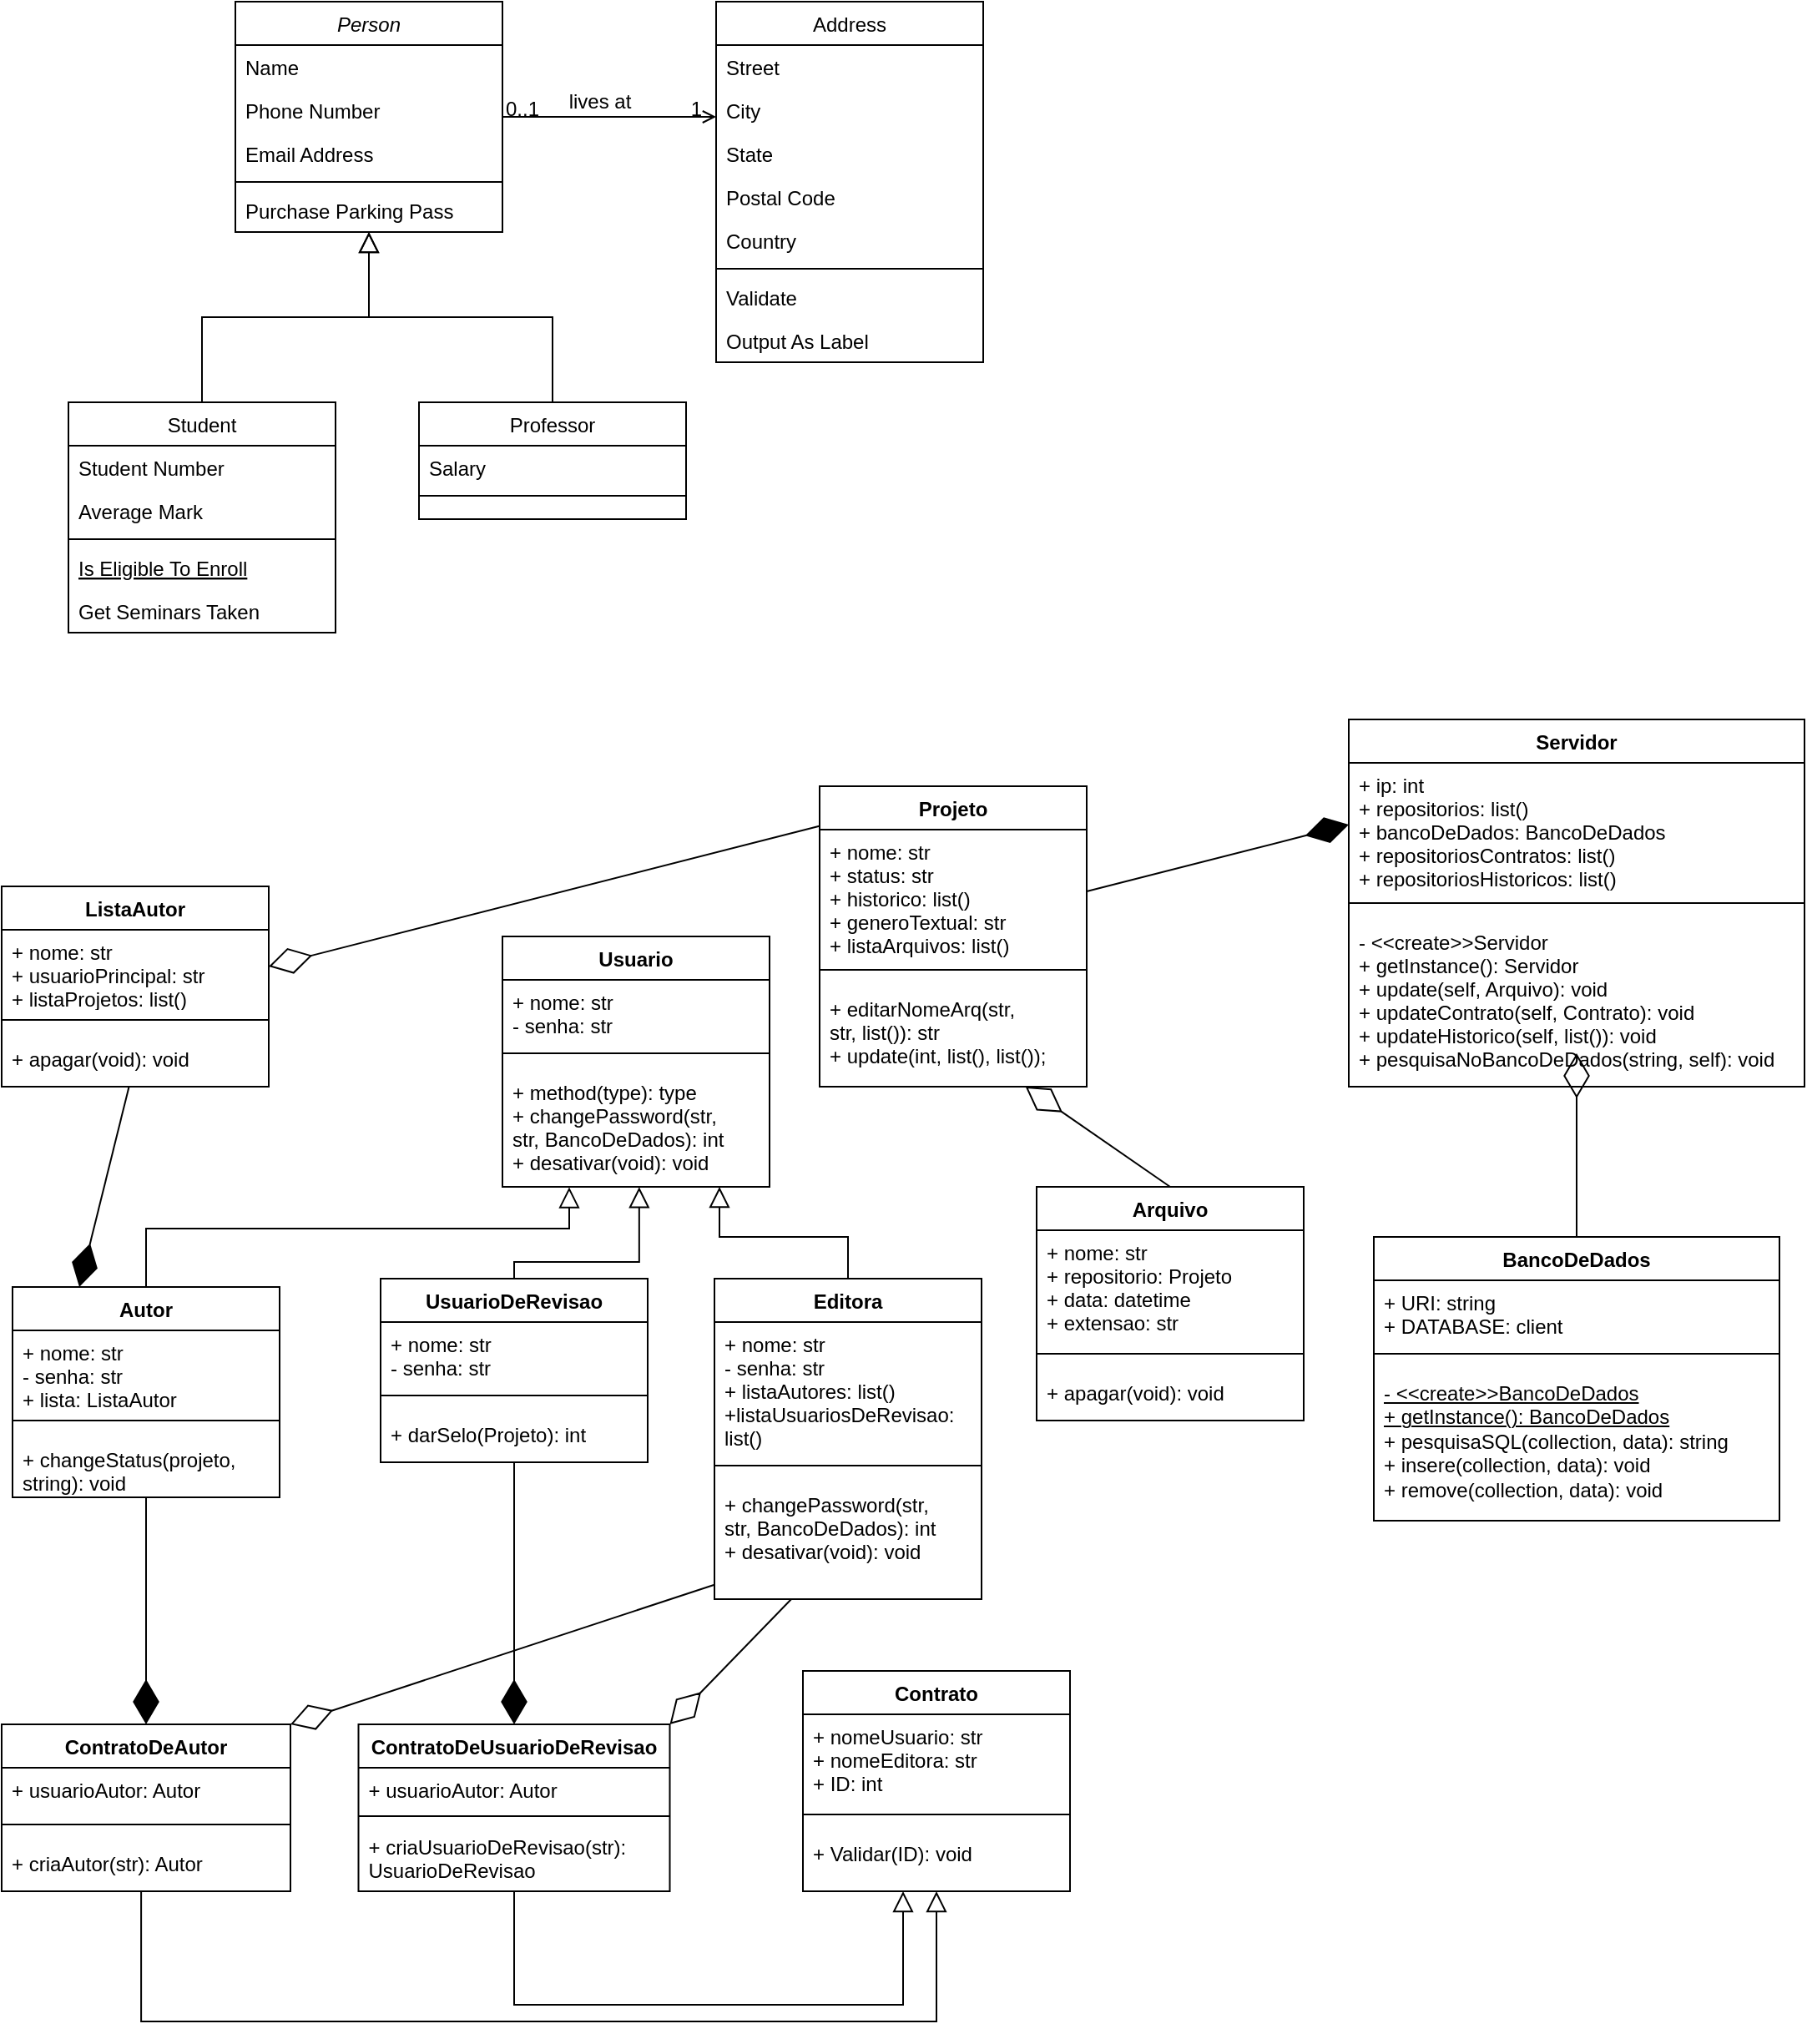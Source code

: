 <mxfile version="16.5.3" type="github">
  <diagram id="C5RBs43oDa-KdzZeNtuy" name="Page-1">
    <mxGraphModel dx="868" dy="496" grid="1" gridSize="10" guides="1" tooltips="1" connect="1" arrows="1" fold="1" page="1" pageScale="1" pageWidth="827" pageHeight="1169" math="0" shadow="0">
      <root>
        <mxCell id="WIyWlLk6GJQsqaUBKTNV-0" />
        <mxCell id="WIyWlLk6GJQsqaUBKTNV-1" parent="WIyWlLk6GJQsqaUBKTNV-0" />
        <mxCell id="zkfFHV4jXpPFQw0GAbJ--0" value="Person" style="swimlane;fontStyle=2;align=center;verticalAlign=top;childLayout=stackLayout;horizontal=1;startSize=26;horizontalStack=0;resizeParent=1;resizeLast=0;collapsible=1;marginBottom=0;rounded=0;shadow=0;strokeWidth=1;" parent="WIyWlLk6GJQsqaUBKTNV-1" vertex="1">
          <mxGeometry x="160" y="130" width="160" height="138" as="geometry">
            <mxRectangle x="230" y="140" width="160" height="26" as="alternateBounds" />
          </mxGeometry>
        </mxCell>
        <mxCell id="zkfFHV4jXpPFQw0GAbJ--1" value="Name" style="text;align=left;verticalAlign=top;spacingLeft=4;spacingRight=4;overflow=hidden;rotatable=0;points=[[0,0.5],[1,0.5]];portConstraint=eastwest;" parent="zkfFHV4jXpPFQw0GAbJ--0" vertex="1">
          <mxGeometry y="26" width="160" height="26" as="geometry" />
        </mxCell>
        <mxCell id="zkfFHV4jXpPFQw0GAbJ--2" value="Phone Number" style="text;align=left;verticalAlign=top;spacingLeft=4;spacingRight=4;overflow=hidden;rotatable=0;points=[[0,0.5],[1,0.5]];portConstraint=eastwest;rounded=0;shadow=0;html=0;" parent="zkfFHV4jXpPFQw0GAbJ--0" vertex="1">
          <mxGeometry y="52" width="160" height="26" as="geometry" />
        </mxCell>
        <mxCell id="zkfFHV4jXpPFQw0GAbJ--3" value="Email Address" style="text;align=left;verticalAlign=top;spacingLeft=4;spacingRight=4;overflow=hidden;rotatable=0;points=[[0,0.5],[1,0.5]];portConstraint=eastwest;rounded=0;shadow=0;html=0;" parent="zkfFHV4jXpPFQw0GAbJ--0" vertex="1">
          <mxGeometry y="78" width="160" height="26" as="geometry" />
        </mxCell>
        <mxCell id="zkfFHV4jXpPFQw0GAbJ--4" value="" style="line;html=1;strokeWidth=1;align=left;verticalAlign=middle;spacingTop=-1;spacingLeft=3;spacingRight=3;rotatable=0;labelPosition=right;points=[];portConstraint=eastwest;" parent="zkfFHV4jXpPFQw0GAbJ--0" vertex="1">
          <mxGeometry y="104" width="160" height="8" as="geometry" />
        </mxCell>
        <mxCell id="zkfFHV4jXpPFQw0GAbJ--5" value="Purchase Parking Pass" style="text;align=left;verticalAlign=top;spacingLeft=4;spacingRight=4;overflow=hidden;rotatable=0;points=[[0,0.5],[1,0.5]];portConstraint=eastwest;" parent="zkfFHV4jXpPFQw0GAbJ--0" vertex="1">
          <mxGeometry y="112" width="160" height="26" as="geometry" />
        </mxCell>
        <mxCell id="zkfFHV4jXpPFQw0GAbJ--6" value="Student" style="swimlane;fontStyle=0;align=center;verticalAlign=top;childLayout=stackLayout;horizontal=1;startSize=26;horizontalStack=0;resizeParent=1;resizeLast=0;collapsible=1;marginBottom=0;rounded=0;shadow=0;strokeWidth=1;" parent="WIyWlLk6GJQsqaUBKTNV-1" vertex="1">
          <mxGeometry x="60" y="370" width="160" height="138" as="geometry">
            <mxRectangle x="130" y="380" width="160" height="26" as="alternateBounds" />
          </mxGeometry>
        </mxCell>
        <mxCell id="zkfFHV4jXpPFQw0GAbJ--7" value="Student Number" style="text;align=left;verticalAlign=top;spacingLeft=4;spacingRight=4;overflow=hidden;rotatable=0;points=[[0,0.5],[1,0.5]];portConstraint=eastwest;" parent="zkfFHV4jXpPFQw0GAbJ--6" vertex="1">
          <mxGeometry y="26" width="160" height="26" as="geometry" />
        </mxCell>
        <mxCell id="zkfFHV4jXpPFQw0GAbJ--8" value="Average Mark" style="text;align=left;verticalAlign=top;spacingLeft=4;spacingRight=4;overflow=hidden;rotatable=0;points=[[0,0.5],[1,0.5]];portConstraint=eastwest;rounded=0;shadow=0;html=0;" parent="zkfFHV4jXpPFQw0GAbJ--6" vertex="1">
          <mxGeometry y="52" width="160" height="26" as="geometry" />
        </mxCell>
        <mxCell id="zkfFHV4jXpPFQw0GAbJ--9" value="" style="line;html=1;strokeWidth=1;align=left;verticalAlign=middle;spacingTop=-1;spacingLeft=3;spacingRight=3;rotatable=0;labelPosition=right;points=[];portConstraint=eastwest;" parent="zkfFHV4jXpPFQw0GAbJ--6" vertex="1">
          <mxGeometry y="78" width="160" height="8" as="geometry" />
        </mxCell>
        <mxCell id="zkfFHV4jXpPFQw0GAbJ--10" value="Is Eligible To Enroll" style="text;align=left;verticalAlign=top;spacingLeft=4;spacingRight=4;overflow=hidden;rotatable=0;points=[[0,0.5],[1,0.5]];portConstraint=eastwest;fontStyle=4" parent="zkfFHV4jXpPFQw0GAbJ--6" vertex="1">
          <mxGeometry y="86" width="160" height="26" as="geometry" />
        </mxCell>
        <mxCell id="zkfFHV4jXpPFQw0GAbJ--11" value="Get Seminars Taken" style="text;align=left;verticalAlign=top;spacingLeft=4;spacingRight=4;overflow=hidden;rotatable=0;points=[[0,0.5],[1,0.5]];portConstraint=eastwest;" parent="zkfFHV4jXpPFQw0GAbJ--6" vertex="1">
          <mxGeometry y="112" width="160" height="26" as="geometry" />
        </mxCell>
        <mxCell id="zkfFHV4jXpPFQw0GAbJ--12" value="" style="endArrow=block;endSize=10;endFill=0;shadow=0;strokeWidth=1;rounded=0;edgeStyle=elbowEdgeStyle;elbow=vertical;" parent="WIyWlLk6GJQsqaUBKTNV-1" source="zkfFHV4jXpPFQw0GAbJ--6" target="zkfFHV4jXpPFQw0GAbJ--0" edge="1">
          <mxGeometry width="160" relative="1" as="geometry">
            <mxPoint x="140" y="213" as="sourcePoint" />
            <mxPoint x="140" y="213" as="targetPoint" />
          </mxGeometry>
        </mxCell>
        <mxCell id="zkfFHV4jXpPFQw0GAbJ--13" value="Professor" style="swimlane;fontStyle=0;align=center;verticalAlign=top;childLayout=stackLayout;horizontal=1;startSize=26;horizontalStack=0;resizeParent=1;resizeLast=0;collapsible=1;marginBottom=0;rounded=0;shadow=0;strokeWidth=1;" parent="WIyWlLk6GJQsqaUBKTNV-1" vertex="1">
          <mxGeometry x="270" y="370" width="160" height="70" as="geometry">
            <mxRectangle x="340" y="380" width="170" height="26" as="alternateBounds" />
          </mxGeometry>
        </mxCell>
        <mxCell id="zkfFHV4jXpPFQw0GAbJ--14" value="Salary" style="text;align=left;verticalAlign=top;spacingLeft=4;spacingRight=4;overflow=hidden;rotatable=0;points=[[0,0.5],[1,0.5]];portConstraint=eastwest;" parent="zkfFHV4jXpPFQw0GAbJ--13" vertex="1">
          <mxGeometry y="26" width="160" height="26" as="geometry" />
        </mxCell>
        <mxCell id="zkfFHV4jXpPFQw0GAbJ--15" value="" style="line;html=1;strokeWidth=1;align=left;verticalAlign=middle;spacingTop=-1;spacingLeft=3;spacingRight=3;rotatable=0;labelPosition=right;points=[];portConstraint=eastwest;" parent="zkfFHV4jXpPFQw0GAbJ--13" vertex="1">
          <mxGeometry y="52" width="160" height="8" as="geometry" />
        </mxCell>
        <mxCell id="zkfFHV4jXpPFQw0GAbJ--16" value="" style="endArrow=block;endSize=10;endFill=0;shadow=0;strokeWidth=1;rounded=0;edgeStyle=elbowEdgeStyle;elbow=vertical;" parent="WIyWlLk6GJQsqaUBKTNV-1" source="zkfFHV4jXpPFQw0GAbJ--13" target="zkfFHV4jXpPFQw0GAbJ--0" edge="1">
          <mxGeometry width="160" relative="1" as="geometry">
            <mxPoint x="150" y="383" as="sourcePoint" />
            <mxPoint x="250" y="281" as="targetPoint" />
          </mxGeometry>
        </mxCell>
        <mxCell id="zkfFHV4jXpPFQw0GAbJ--17" value="Address" style="swimlane;fontStyle=0;align=center;verticalAlign=top;childLayout=stackLayout;horizontal=1;startSize=26;horizontalStack=0;resizeParent=1;resizeLast=0;collapsible=1;marginBottom=0;rounded=0;shadow=0;strokeWidth=1;" parent="WIyWlLk6GJQsqaUBKTNV-1" vertex="1">
          <mxGeometry x="448" y="130" width="160" height="216" as="geometry">
            <mxRectangle x="550" y="140" width="160" height="26" as="alternateBounds" />
          </mxGeometry>
        </mxCell>
        <mxCell id="zkfFHV4jXpPFQw0GAbJ--18" value="Street" style="text;align=left;verticalAlign=top;spacingLeft=4;spacingRight=4;overflow=hidden;rotatable=0;points=[[0,0.5],[1,0.5]];portConstraint=eastwest;" parent="zkfFHV4jXpPFQw0GAbJ--17" vertex="1">
          <mxGeometry y="26" width="160" height="26" as="geometry" />
        </mxCell>
        <mxCell id="zkfFHV4jXpPFQw0GAbJ--19" value="City" style="text;align=left;verticalAlign=top;spacingLeft=4;spacingRight=4;overflow=hidden;rotatable=0;points=[[0,0.5],[1,0.5]];portConstraint=eastwest;rounded=0;shadow=0;html=0;" parent="zkfFHV4jXpPFQw0GAbJ--17" vertex="1">
          <mxGeometry y="52" width="160" height="26" as="geometry" />
        </mxCell>
        <mxCell id="zkfFHV4jXpPFQw0GAbJ--20" value="State" style="text;align=left;verticalAlign=top;spacingLeft=4;spacingRight=4;overflow=hidden;rotatable=0;points=[[0,0.5],[1,0.5]];portConstraint=eastwest;rounded=0;shadow=0;html=0;" parent="zkfFHV4jXpPFQw0GAbJ--17" vertex="1">
          <mxGeometry y="78" width="160" height="26" as="geometry" />
        </mxCell>
        <mxCell id="zkfFHV4jXpPFQw0GAbJ--21" value="Postal Code" style="text;align=left;verticalAlign=top;spacingLeft=4;spacingRight=4;overflow=hidden;rotatable=0;points=[[0,0.5],[1,0.5]];portConstraint=eastwest;rounded=0;shadow=0;html=0;" parent="zkfFHV4jXpPFQw0GAbJ--17" vertex="1">
          <mxGeometry y="104" width="160" height="26" as="geometry" />
        </mxCell>
        <mxCell id="zkfFHV4jXpPFQw0GAbJ--22" value="Country" style="text;align=left;verticalAlign=top;spacingLeft=4;spacingRight=4;overflow=hidden;rotatable=0;points=[[0,0.5],[1,0.5]];portConstraint=eastwest;rounded=0;shadow=0;html=0;" parent="zkfFHV4jXpPFQw0GAbJ--17" vertex="1">
          <mxGeometry y="130" width="160" height="26" as="geometry" />
        </mxCell>
        <mxCell id="zkfFHV4jXpPFQw0GAbJ--23" value="" style="line;html=1;strokeWidth=1;align=left;verticalAlign=middle;spacingTop=-1;spacingLeft=3;spacingRight=3;rotatable=0;labelPosition=right;points=[];portConstraint=eastwest;" parent="zkfFHV4jXpPFQw0GAbJ--17" vertex="1">
          <mxGeometry y="156" width="160" height="8" as="geometry" />
        </mxCell>
        <mxCell id="zkfFHV4jXpPFQw0GAbJ--24" value="Validate" style="text;align=left;verticalAlign=top;spacingLeft=4;spacingRight=4;overflow=hidden;rotatable=0;points=[[0,0.5],[1,0.5]];portConstraint=eastwest;" parent="zkfFHV4jXpPFQw0GAbJ--17" vertex="1">
          <mxGeometry y="164" width="160" height="26" as="geometry" />
        </mxCell>
        <mxCell id="zkfFHV4jXpPFQw0GAbJ--25" value="Output As Label" style="text;align=left;verticalAlign=top;spacingLeft=4;spacingRight=4;overflow=hidden;rotatable=0;points=[[0,0.5],[1,0.5]];portConstraint=eastwest;" parent="zkfFHV4jXpPFQw0GAbJ--17" vertex="1">
          <mxGeometry y="190" width="160" height="26" as="geometry" />
        </mxCell>
        <mxCell id="zkfFHV4jXpPFQw0GAbJ--26" value="" style="endArrow=open;shadow=0;strokeWidth=1;rounded=0;endFill=1;edgeStyle=elbowEdgeStyle;elbow=vertical;" parent="WIyWlLk6GJQsqaUBKTNV-1" source="zkfFHV4jXpPFQw0GAbJ--0" target="zkfFHV4jXpPFQw0GAbJ--17" edge="1">
          <mxGeometry x="0.5" y="41" relative="1" as="geometry">
            <mxPoint x="320" y="202" as="sourcePoint" />
            <mxPoint x="480" y="202" as="targetPoint" />
            <mxPoint x="-40" y="32" as="offset" />
          </mxGeometry>
        </mxCell>
        <mxCell id="zkfFHV4jXpPFQw0GAbJ--27" value="0..1" style="resizable=0;align=left;verticalAlign=bottom;labelBackgroundColor=none;fontSize=12;" parent="zkfFHV4jXpPFQw0GAbJ--26" connectable="0" vertex="1">
          <mxGeometry x="-1" relative="1" as="geometry">
            <mxPoint y="4" as="offset" />
          </mxGeometry>
        </mxCell>
        <mxCell id="zkfFHV4jXpPFQw0GAbJ--28" value="1" style="resizable=0;align=right;verticalAlign=bottom;labelBackgroundColor=none;fontSize=12;" parent="zkfFHV4jXpPFQw0GAbJ--26" connectable="0" vertex="1">
          <mxGeometry x="1" relative="1" as="geometry">
            <mxPoint x="-7" y="4" as="offset" />
          </mxGeometry>
        </mxCell>
        <mxCell id="zkfFHV4jXpPFQw0GAbJ--29" value="lives at" style="text;html=1;resizable=0;points=[];;align=center;verticalAlign=middle;labelBackgroundColor=none;rounded=0;shadow=0;strokeWidth=1;fontSize=12;" parent="zkfFHV4jXpPFQw0GAbJ--26" vertex="1" connectable="0">
          <mxGeometry x="0.5" y="49" relative="1" as="geometry">
            <mxPoint x="-38" y="40" as="offset" />
          </mxGeometry>
        </mxCell>
        <mxCell id="7seZj-9RwBSpQ4ibEDFT-30" value="Usuario" style="swimlane;fontStyle=1;align=center;verticalAlign=top;childLayout=stackLayout;horizontal=1;startSize=26;horizontalStack=0;resizeParent=1;resizeParentMax=0;resizeLast=0;collapsible=1;marginBottom=0;" parent="WIyWlLk6GJQsqaUBKTNV-1" vertex="1">
          <mxGeometry x="320" y="690" width="160" height="150" as="geometry" />
        </mxCell>
        <mxCell id="7seZj-9RwBSpQ4ibEDFT-31" value="+ nome: str&#xa;- senha: str" style="text;strokeColor=none;fillColor=none;align=left;verticalAlign=top;spacingLeft=4;spacingRight=4;overflow=hidden;rotatable=0;points=[[0,0.5],[1,0.5]];portConstraint=eastwest;" parent="7seZj-9RwBSpQ4ibEDFT-30" vertex="1">
          <mxGeometry y="26" width="160" height="34" as="geometry" />
        </mxCell>
        <mxCell id="7seZj-9RwBSpQ4ibEDFT-32" value="" style="line;strokeWidth=1;fillColor=none;align=left;verticalAlign=middle;spacingTop=-1;spacingLeft=3;spacingRight=3;rotatable=0;labelPosition=right;points=[];portConstraint=eastwest;" parent="7seZj-9RwBSpQ4ibEDFT-30" vertex="1">
          <mxGeometry y="60" width="160" height="20" as="geometry" />
        </mxCell>
        <mxCell id="7seZj-9RwBSpQ4ibEDFT-33" value="+ method(type): type&#xa;+ changePassword(str,&#xa;str, BancoDeDados): int&#xa;+ desativar(void): void " style="text;strokeColor=none;fillColor=none;align=left;verticalAlign=top;spacingLeft=4;spacingRight=4;overflow=hidden;rotatable=0;points=[[0,0.5],[1,0.5]];portConstraint=eastwest;" parent="7seZj-9RwBSpQ4ibEDFT-30" vertex="1">
          <mxGeometry y="80" width="160" height="70" as="geometry" />
        </mxCell>
        <mxCell id="7seZj-9RwBSpQ4ibEDFT-34" value="Autor" style="swimlane;fontStyle=1;align=center;verticalAlign=top;childLayout=stackLayout;horizontal=1;startSize=26;horizontalStack=0;resizeParent=1;resizeParentMax=0;resizeLast=0;collapsible=1;marginBottom=0;" parent="WIyWlLk6GJQsqaUBKTNV-1" vertex="1">
          <mxGeometry x="26.5" y="900" width="160" height="126" as="geometry" />
        </mxCell>
        <mxCell id="7seZj-9RwBSpQ4ibEDFT-35" value="+ nome: str&#xa;- senha: str&#xa;+ lista: ListaAutor" style="text;strokeColor=none;fillColor=none;align=left;verticalAlign=top;spacingLeft=4;spacingRight=4;overflow=hidden;rotatable=0;points=[[0,0.5],[1,0.5]];portConstraint=eastwest;" parent="7seZj-9RwBSpQ4ibEDFT-34" vertex="1">
          <mxGeometry y="26" width="160" height="44" as="geometry" />
        </mxCell>
        <mxCell id="7seZj-9RwBSpQ4ibEDFT-36" value="" style="line;strokeWidth=1;fillColor=none;align=left;verticalAlign=middle;spacingTop=-1;spacingLeft=3;spacingRight=3;rotatable=0;labelPosition=right;points=[];portConstraint=eastwest;" parent="7seZj-9RwBSpQ4ibEDFT-34" vertex="1">
          <mxGeometry y="70" width="160" height="20" as="geometry" />
        </mxCell>
        <mxCell id="7seZj-9RwBSpQ4ibEDFT-37" value="+ changeStatus(projeto,&#xa;string): void" style="text;strokeColor=none;fillColor=none;align=left;verticalAlign=top;spacingLeft=4;spacingRight=4;overflow=hidden;rotatable=0;points=[[0,0.5],[1,0.5]];portConstraint=eastwest;" parent="7seZj-9RwBSpQ4ibEDFT-34" vertex="1">
          <mxGeometry y="90" width="160" height="36" as="geometry" />
        </mxCell>
        <mxCell id="7seZj-9RwBSpQ4ibEDFT-39" value="" style="endArrow=block;endSize=10;endFill=0;shadow=0;strokeWidth=1;rounded=0;edgeStyle=elbowEdgeStyle;elbow=vertical;exitX=0.5;exitY=0;exitDx=0;exitDy=0;entryX=0.25;entryY=1.003;entryDx=0;entryDy=0;entryPerimeter=0;" parent="WIyWlLk6GJQsqaUBKTNV-1" source="7seZj-9RwBSpQ4ibEDFT-34" target="7seZj-9RwBSpQ4ibEDFT-33" edge="1">
          <mxGeometry width="160" relative="1" as="geometry">
            <mxPoint x="387" y="959" as="sourcePoint" />
            <mxPoint x="437" y="845" as="targetPoint" />
            <Array as="points">
              <mxPoint x="407" y="865" />
              <mxPoint x="417" y="895" />
            </Array>
          </mxGeometry>
        </mxCell>
        <mxCell id="7seZj-9RwBSpQ4ibEDFT-40" value="UsuarioDeRevisao" style="swimlane;fontStyle=1;align=center;verticalAlign=top;childLayout=stackLayout;horizontal=1;startSize=26;horizontalStack=0;resizeParent=1;resizeParentMax=0;resizeLast=0;collapsible=1;marginBottom=0;" parent="WIyWlLk6GJQsqaUBKTNV-1" vertex="1">
          <mxGeometry x="247" y="895" width="160" height="110" as="geometry" />
        </mxCell>
        <mxCell id="7seZj-9RwBSpQ4ibEDFT-41" value="+ nome: str&#xa;- senha: str" style="text;strokeColor=none;fillColor=none;align=left;verticalAlign=top;spacingLeft=4;spacingRight=4;overflow=hidden;rotatable=0;points=[[0,0.5],[1,0.5]];portConstraint=eastwest;" parent="7seZj-9RwBSpQ4ibEDFT-40" vertex="1">
          <mxGeometry y="26" width="160" height="34" as="geometry" />
        </mxCell>
        <mxCell id="7seZj-9RwBSpQ4ibEDFT-42" value="" style="line;strokeWidth=1;fillColor=none;align=left;verticalAlign=middle;spacingTop=-1;spacingLeft=3;spacingRight=3;rotatable=0;labelPosition=right;points=[];portConstraint=eastwest;" parent="7seZj-9RwBSpQ4ibEDFT-40" vertex="1">
          <mxGeometry y="60" width="160" height="20" as="geometry" />
        </mxCell>
        <mxCell id="7seZj-9RwBSpQ4ibEDFT-43" value="+ darSelo(Projeto): int" style="text;strokeColor=none;fillColor=none;align=left;verticalAlign=top;spacingLeft=4;spacingRight=4;overflow=hidden;rotatable=0;points=[[0,0.5],[1,0.5]];portConstraint=eastwest;" parent="7seZj-9RwBSpQ4ibEDFT-40" vertex="1">
          <mxGeometry y="80" width="160" height="30" as="geometry" />
        </mxCell>
        <mxCell id="7seZj-9RwBSpQ4ibEDFT-49" value="" style="endArrow=block;endSize=10;endFill=0;shadow=0;strokeWidth=1;rounded=0;edgeStyle=elbowEdgeStyle;elbow=vertical;exitX=0.5;exitY=0;exitDx=0;exitDy=0;entryX=0.512;entryY=1.002;entryDx=0;entryDy=0;entryPerimeter=0;" parent="WIyWlLk6GJQsqaUBKTNV-1" source="7seZj-9RwBSpQ4ibEDFT-40" target="7seZj-9RwBSpQ4ibEDFT-33" edge="1">
          <mxGeometry width="160" relative="1" as="geometry">
            <mxPoint x="567" y="975" as="sourcePoint" />
            <mxPoint x="437" y="845" as="targetPoint" />
            <Array as="points">
              <mxPoint x="447" y="885" />
              <mxPoint x="487" y="865" />
              <mxPoint x="487" y="895" />
              <mxPoint x="497" y="905" />
            </Array>
          </mxGeometry>
        </mxCell>
        <mxCell id="7seZj-9RwBSpQ4ibEDFT-50" value="Projeto" style="swimlane;fontStyle=1;align=center;verticalAlign=top;childLayout=stackLayout;horizontal=1;startSize=26;horizontalStack=0;resizeParent=1;resizeParentMax=0;resizeLast=0;collapsible=1;marginBottom=0;" parent="WIyWlLk6GJQsqaUBKTNV-1" vertex="1">
          <mxGeometry x="510" y="600" width="160" height="180" as="geometry" />
        </mxCell>
        <mxCell id="7seZj-9RwBSpQ4ibEDFT-51" value="+ nome: str&#xa;+ status: str&#xa;+ historico: list()&#xa;+ generoTextual: str&#xa;+ listaArquivos: list()&#xa;" style="text;strokeColor=none;fillColor=none;align=left;verticalAlign=top;spacingLeft=4;spacingRight=4;overflow=hidden;rotatable=0;points=[[0,0.5],[1,0.5]];portConstraint=eastwest;" parent="7seZj-9RwBSpQ4ibEDFT-50" vertex="1">
          <mxGeometry y="26" width="160" height="74" as="geometry" />
        </mxCell>
        <mxCell id="7seZj-9RwBSpQ4ibEDFT-52" value="" style="line;strokeWidth=1;fillColor=none;align=left;verticalAlign=middle;spacingTop=-1;spacingLeft=3;spacingRight=3;rotatable=0;labelPosition=right;points=[];portConstraint=eastwest;" parent="7seZj-9RwBSpQ4ibEDFT-50" vertex="1">
          <mxGeometry y="100" width="160" height="20" as="geometry" />
        </mxCell>
        <mxCell id="7seZj-9RwBSpQ4ibEDFT-53" value="+ editarNomeArq(str, &#xa;str, list()): str&#xa;+ update(int, list(), list());" style="text;strokeColor=none;fillColor=none;align=left;verticalAlign=top;spacingLeft=4;spacingRight=4;overflow=hidden;rotatable=0;points=[[0,0.5],[1,0.5]];portConstraint=eastwest;" parent="7seZj-9RwBSpQ4ibEDFT-50" vertex="1">
          <mxGeometry y="120" width="160" height="60" as="geometry" />
        </mxCell>
        <mxCell id="LjENutwPi0jd3vjKfc23-1" value="ListaAutor" style="swimlane;fontStyle=1;align=center;verticalAlign=top;childLayout=stackLayout;horizontal=1;startSize=26;horizontalStack=0;resizeParent=1;resizeParentMax=0;resizeLast=0;collapsible=1;marginBottom=0;" parent="WIyWlLk6GJQsqaUBKTNV-1" vertex="1">
          <mxGeometry x="20" y="660" width="160" height="120" as="geometry" />
        </mxCell>
        <mxCell id="LjENutwPi0jd3vjKfc23-2" value="+ nome: str&#xa;+ usuarioPrincipal: str&#xa;+ listaProjetos: list()" style="text;strokeColor=none;fillColor=none;align=left;verticalAlign=top;spacingLeft=4;spacingRight=4;overflow=hidden;rotatable=0;points=[[0,0.5],[1,0.5]];portConstraint=eastwest;" parent="LjENutwPi0jd3vjKfc23-1" vertex="1">
          <mxGeometry y="26" width="160" height="44" as="geometry" />
        </mxCell>
        <mxCell id="LjENutwPi0jd3vjKfc23-3" value="" style="line;strokeWidth=1;fillColor=none;align=left;verticalAlign=middle;spacingTop=-1;spacingLeft=3;spacingRight=3;rotatable=0;labelPosition=right;points=[];portConstraint=eastwest;" parent="LjENutwPi0jd3vjKfc23-1" vertex="1">
          <mxGeometry y="70" width="160" height="20" as="geometry" />
        </mxCell>
        <mxCell id="LjENutwPi0jd3vjKfc23-4" value="+ apagar(void): void" style="text;strokeColor=none;fillColor=none;align=left;verticalAlign=top;spacingLeft=4;spacingRight=4;overflow=hidden;rotatable=0;points=[[0,0.5],[1,0.5]];portConstraint=eastwest;" parent="LjENutwPi0jd3vjKfc23-1" vertex="1">
          <mxGeometry y="90" width="160" height="30" as="geometry" />
        </mxCell>
        <mxCell id="LjENutwPi0jd3vjKfc23-5" value="Editora" style="swimlane;fontStyle=1;align=center;verticalAlign=top;childLayout=stackLayout;horizontal=1;startSize=26;horizontalStack=0;resizeParent=1;resizeParentMax=0;resizeLast=0;collapsible=1;marginBottom=0;" parent="WIyWlLk6GJQsqaUBKTNV-1" vertex="1">
          <mxGeometry x="447" y="895" width="160" height="192" as="geometry" />
        </mxCell>
        <mxCell id="LjENutwPi0jd3vjKfc23-6" value="+ nome: str&#xa;- senha: str&#xa;+ listaAutores: list()&#xa;+listaUsuariosDeRevisao:&#xa;list()" style="text;strokeColor=none;fillColor=none;align=left;verticalAlign=top;spacingLeft=4;spacingRight=4;overflow=hidden;rotatable=0;points=[[0,0.5],[1,0.5]];portConstraint=eastwest;" parent="LjENutwPi0jd3vjKfc23-5" vertex="1">
          <mxGeometry y="26" width="160" height="76" as="geometry" />
        </mxCell>
        <mxCell id="LjENutwPi0jd3vjKfc23-7" value="" style="line;strokeWidth=1;fillColor=none;align=left;verticalAlign=middle;spacingTop=-1;spacingLeft=3;spacingRight=3;rotatable=0;labelPosition=right;points=[];portConstraint=eastwest;" parent="LjENutwPi0jd3vjKfc23-5" vertex="1">
          <mxGeometry y="102" width="160" height="20" as="geometry" />
        </mxCell>
        <mxCell id="LjENutwPi0jd3vjKfc23-8" value="+ changePassword(str,&#xa;str, BancoDeDados): int&#xa;+ desativar(void): void " style="text;strokeColor=none;fillColor=none;align=left;verticalAlign=top;spacingLeft=4;spacingRight=4;overflow=hidden;rotatable=0;points=[[0,0.5],[1,0.5]];portConstraint=eastwest;" parent="LjENutwPi0jd3vjKfc23-5" vertex="1">
          <mxGeometry y="122" width="160" height="70" as="geometry" />
        </mxCell>
        <mxCell id="LjENutwPi0jd3vjKfc23-9" value="ContratoDeAutor" style="swimlane;fontStyle=1;align=center;verticalAlign=top;childLayout=stackLayout;horizontal=1;startSize=26;horizontalStack=0;resizeParent=1;resizeParentMax=0;resizeLast=0;collapsible=1;marginBottom=0;" parent="WIyWlLk6GJQsqaUBKTNV-1" vertex="1">
          <mxGeometry x="20" y="1162" width="173" height="100" as="geometry" />
        </mxCell>
        <mxCell id="LjENutwPi0jd3vjKfc23-10" value="+ usuarioAutor: Autor" style="text;strokeColor=none;fillColor=none;align=left;verticalAlign=top;spacingLeft=4;spacingRight=4;overflow=hidden;rotatable=0;points=[[0,0.5],[1,0.5]];portConstraint=eastwest;" parent="LjENutwPi0jd3vjKfc23-9" vertex="1">
          <mxGeometry y="26" width="173" height="24" as="geometry" />
        </mxCell>
        <mxCell id="LjENutwPi0jd3vjKfc23-11" value="" style="line;strokeWidth=1;fillColor=none;align=left;verticalAlign=middle;spacingTop=-1;spacingLeft=3;spacingRight=3;rotatable=0;labelPosition=right;points=[];portConstraint=eastwest;" parent="LjENutwPi0jd3vjKfc23-9" vertex="1">
          <mxGeometry y="50" width="173" height="20" as="geometry" />
        </mxCell>
        <mxCell id="LjENutwPi0jd3vjKfc23-12" value="+ criaAutor(str): Autor" style="text;strokeColor=none;fillColor=none;align=left;verticalAlign=top;spacingLeft=4;spacingRight=4;overflow=hidden;rotatable=0;points=[[0,0.5],[1,0.5]];portConstraint=eastwest;" parent="LjENutwPi0jd3vjKfc23-9" vertex="1">
          <mxGeometry y="70" width="173" height="30" as="geometry" />
        </mxCell>
        <mxCell id="LjENutwPi0jd3vjKfc23-17" value="Contrato" style="swimlane;fontStyle=1;align=center;verticalAlign=top;childLayout=stackLayout;horizontal=1;startSize=26;horizontalStack=0;resizeParent=1;resizeParentMax=0;resizeLast=0;collapsible=1;marginBottom=0;" parent="WIyWlLk6GJQsqaUBKTNV-1" vertex="1">
          <mxGeometry x="500" y="1130" width="160" height="132" as="geometry" />
        </mxCell>
        <mxCell id="LjENutwPi0jd3vjKfc23-18" value="+ nomeUsuario: str&#xa;+ nomeEditora: str&#xa;+ ID: int" style="text;strokeColor=none;fillColor=none;align=left;verticalAlign=top;spacingLeft=4;spacingRight=4;overflow=hidden;rotatable=0;points=[[0,0.5],[1,0.5]];portConstraint=eastwest;" parent="LjENutwPi0jd3vjKfc23-17" vertex="1">
          <mxGeometry y="26" width="160" height="50" as="geometry" />
        </mxCell>
        <mxCell id="LjENutwPi0jd3vjKfc23-19" value="" style="line;strokeWidth=1;fillColor=none;align=left;verticalAlign=middle;spacingTop=-1;spacingLeft=3;spacingRight=3;rotatable=0;labelPosition=right;points=[];portConstraint=eastwest;" parent="LjENutwPi0jd3vjKfc23-17" vertex="1">
          <mxGeometry y="76" width="160" height="20" as="geometry" />
        </mxCell>
        <mxCell id="LjENutwPi0jd3vjKfc23-20" value="+ Validar(ID): void" style="text;strokeColor=none;fillColor=none;align=left;verticalAlign=top;spacingLeft=4;spacingRight=4;overflow=hidden;rotatable=0;points=[[0,0.5],[1,0.5]];portConstraint=eastwest;" parent="LjENutwPi0jd3vjKfc23-17" vertex="1">
          <mxGeometry y="96" width="160" height="36" as="geometry" />
        </mxCell>
        <mxCell id="LjENutwPi0jd3vjKfc23-21" value="Arquivo" style="swimlane;fontStyle=1;align=center;verticalAlign=top;childLayout=stackLayout;horizontal=1;startSize=26;horizontalStack=0;resizeParent=1;resizeParentMax=0;resizeLast=0;collapsible=1;marginBottom=0;" parent="WIyWlLk6GJQsqaUBKTNV-1" vertex="1">
          <mxGeometry x="640" y="840" width="160" height="140" as="geometry" />
        </mxCell>
        <mxCell id="LjENutwPi0jd3vjKfc23-22" value="+ nome: str&#xa;+ repositorio: Projeto&#xa;+ data: datetime&#xa;+ extensao: str" style="text;strokeColor=none;fillColor=none;align=left;verticalAlign=top;spacingLeft=4;spacingRight=4;overflow=hidden;rotatable=0;points=[[0,0.5],[1,0.5]];portConstraint=eastwest;" parent="LjENutwPi0jd3vjKfc23-21" vertex="1">
          <mxGeometry y="26" width="160" height="64" as="geometry" />
        </mxCell>
        <mxCell id="LjENutwPi0jd3vjKfc23-23" value="" style="line;strokeWidth=1;fillColor=none;align=left;verticalAlign=middle;spacingTop=-1;spacingLeft=3;spacingRight=3;rotatable=0;labelPosition=right;points=[];portConstraint=eastwest;" parent="LjENutwPi0jd3vjKfc23-21" vertex="1">
          <mxGeometry y="90" width="160" height="20" as="geometry" />
        </mxCell>
        <mxCell id="LjENutwPi0jd3vjKfc23-24" value="+ apagar(void): void" style="text;strokeColor=none;fillColor=none;align=left;verticalAlign=top;spacingLeft=4;spacingRight=4;overflow=hidden;rotatable=0;points=[[0,0.5],[1,0.5]];portConstraint=eastwest;" parent="LjENutwPi0jd3vjKfc23-21" vertex="1">
          <mxGeometry y="110" width="160" height="30" as="geometry" />
        </mxCell>
        <mxCell id="LjENutwPi0jd3vjKfc23-26" value="" style="endArrow=diamondThin;endFill=0;endSize=24;html=1;rounded=0;exitX=-0.001;exitY=-0.029;exitDx=0;exitDy=0;entryX=1;entryY=0.5;entryDx=0;entryDy=0;exitPerimeter=0;" parent="WIyWlLk6GJQsqaUBKTNV-1" source="7seZj-9RwBSpQ4ibEDFT-51" target="LjENutwPi0jd3vjKfc23-2" edge="1">
          <mxGeometry width="160" relative="1" as="geometry">
            <mxPoint x="490" y="910" as="sourcePoint" />
            <mxPoint x="650" y="910" as="targetPoint" />
          </mxGeometry>
        </mxCell>
        <mxCell id="LjENutwPi0jd3vjKfc23-27" value="" style="endArrow=diamondThin;endFill=0;endSize=24;html=1;rounded=0;exitX=0.5;exitY=0;exitDx=0;exitDy=0;" parent="WIyWlLk6GJQsqaUBKTNV-1" source="LjENutwPi0jd3vjKfc23-21" target="7seZj-9RwBSpQ4ibEDFT-53" edge="1">
          <mxGeometry width="160" relative="1" as="geometry">
            <mxPoint x="770" y="863" as="sourcePoint" />
            <mxPoint x="657" y="718" as="targetPoint" />
          </mxGeometry>
        </mxCell>
        <mxCell id="LjENutwPi0jd3vjKfc23-28" value="" style="endArrow=block;endSize=10;endFill=0;shadow=0;strokeWidth=1;rounded=0;edgeStyle=elbowEdgeStyle;elbow=vertical;exitX=0.5;exitY=0;exitDx=0;exitDy=0;" parent="WIyWlLk6GJQsqaUBKTNV-1" source="LjENutwPi0jd3vjKfc23-5" target="7seZj-9RwBSpQ4ibEDFT-33" edge="1">
          <mxGeometry width="160" relative="1" as="geometry">
            <mxPoint x="337" y="905.0" as="sourcePoint" />
            <mxPoint x="388.92" y="820.14" as="targetPoint" />
            <Array as="points">
              <mxPoint x="450" y="870" />
              <mxPoint x="457" y="895" />
              <mxPoint x="497" y="875" />
              <mxPoint x="497" y="905" />
              <mxPoint x="507" y="915" />
            </Array>
          </mxGeometry>
        </mxCell>
        <mxCell id="LjENutwPi0jd3vjKfc23-30" value="" style="endArrow=diamondThin;endFill=1;endSize=24;html=1;rounded=0;entryX=0.5;entryY=0;entryDx=0;entryDy=0;" parent="WIyWlLk6GJQsqaUBKTNV-1" source="7seZj-9RwBSpQ4ibEDFT-43" target="LjENutwPi0jd3vjKfc23-39" edge="1">
          <mxGeometry width="160" relative="1" as="geometry">
            <mxPoint x="490" y="1020" as="sourcePoint" />
            <mxPoint x="230" y="1090" as="targetPoint" />
          </mxGeometry>
        </mxCell>
        <mxCell id="LjENutwPi0jd3vjKfc23-31" value="" style="endArrow=diamondThin;endFill=1;endSize=24;html=1;rounded=0;entryX=0.5;entryY=0;entryDx=0;entryDy=0;" parent="WIyWlLk6GJQsqaUBKTNV-1" source="7seZj-9RwBSpQ4ibEDFT-37" target="LjENutwPi0jd3vjKfc23-9" edge="1">
          <mxGeometry width="160" relative="1" as="geometry">
            <mxPoint x="335.194" y="1085.0" as="sourcePoint" />
            <mxPoint x="190" y="1070" as="targetPoint" />
          </mxGeometry>
        </mxCell>
        <mxCell id="LjENutwPi0jd3vjKfc23-35" value="" style="endArrow=block;endSize=10;endFill=0;shadow=0;strokeWidth=1;rounded=0;edgeStyle=elbowEdgeStyle;elbow=vertical;" parent="WIyWlLk6GJQsqaUBKTNV-1" source="LjENutwPi0jd3vjKfc23-42" target="LjENutwPi0jd3vjKfc23-20" edge="1">
          <mxGeometry width="160" relative="1" as="geometry">
            <mxPoint x="107.69" y="1269.08" as="sourcePoint" />
            <mxPoint x="129.97" y="1320.0" as="targetPoint" />
            <Array as="points">
              <mxPoint x="560" y="1330" />
              <mxPoint x="470" y="1300" />
              <mxPoint x="250" y="1398.86" />
              <mxPoint x="290" y="1378.86" />
              <mxPoint x="290" y="1408.86" />
              <mxPoint x="300" y="1418.86" />
            </Array>
          </mxGeometry>
        </mxCell>
        <mxCell id="LjENutwPi0jd3vjKfc23-36" value="" style="endArrow=block;endSize=10;endFill=0;shadow=0;strokeWidth=1;rounded=0;edgeStyle=elbowEdgeStyle;elbow=vertical;exitX=0.483;exitY=1.01;exitDx=0;exitDy=0;exitPerimeter=0;" parent="WIyWlLk6GJQsqaUBKTNV-1" source="LjENutwPi0jd3vjKfc23-12" target="LjENutwPi0jd3vjKfc23-20" edge="1">
          <mxGeometry width="160" relative="1" as="geometry">
            <mxPoint x="117.69" y="1313.08" as="sourcePoint" />
            <mxPoint x="600" y="1350.0" as="targetPoint" />
            <Array as="points">
              <mxPoint x="580" y="1340" />
              <mxPoint x="600" y="1320" />
              <mxPoint x="510" y="1350" />
              <mxPoint x="530" y="1340" />
              <mxPoint x="470" y="1370" />
              <mxPoint x="550" y="1340" />
              <mxPoint x="430" y="1380" />
              <mxPoint x="260" y="1408.86" />
              <mxPoint x="300" y="1388.86" />
              <mxPoint x="300" y="1418.86" />
              <mxPoint x="310" y="1428.86" />
            </Array>
          </mxGeometry>
        </mxCell>
        <mxCell id="LjENutwPi0jd3vjKfc23-37" value="" style="endArrow=diamondThin;endFill=0;endSize=24;html=1;rounded=0;entryX=1;entryY=0;entryDx=0;entryDy=0;" parent="WIyWlLk6GJQsqaUBKTNV-1" source="LjENutwPi0jd3vjKfc23-8" target="LjENutwPi0jd3vjKfc23-39" edge="1">
          <mxGeometry width="160" relative="1" as="geometry">
            <mxPoint x="850" y="1000.0" as="sourcePoint" />
            <mxPoint x="212.0" y="1150" as="targetPoint" />
          </mxGeometry>
        </mxCell>
        <mxCell id="LjENutwPi0jd3vjKfc23-38" value="" style="endArrow=diamondThin;endFill=0;endSize=24;html=1;rounded=0;entryX=1;entryY=0;entryDx=0;entryDy=0;" parent="WIyWlLk6GJQsqaUBKTNV-1" source="LjENutwPi0jd3vjKfc23-8" target="LjENutwPi0jd3vjKfc23-9" edge="1">
          <mxGeometry width="160" relative="1" as="geometry">
            <mxPoint x="509.96" y="1059.97" as="sourcePoint" />
            <mxPoint x="222" y="1160" as="targetPoint" />
          </mxGeometry>
        </mxCell>
        <mxCell id="LjENutwPi0jd3vjKfc23-39" value="ContratoDeUsuarioDeRevisao" style="swimlane;fontStyle=1;align=center;verticalAlign=top;childLayout=stackLayout;horizontal=1;startSize=26;horizontalStack=0;resizeParent=1;resizeParentMax=0;resizeLast=0;collapsible=1;marginBottom=0;" parent="WIyWlLk6GJQsqaUBKTNV-1" vertex="1">
          <mxGeometry x="233.75" y="1162" width="186.5" height="100" as="geometry" />
        </mxCell>
        <mxCell id="LjENutwPi0jd3vjKfc23-40" value="+ usuarioAutor: Autor" style="text;strokeColor=none;fillColor=none;align=left;verticalAlign=top;spacingLeft=4;spacingRight=4;overflow=hidden;rotatable=0;points=[[0,0.5],[1,0.5]];portConstraint=eastwest;" parent="LjENutwPi0jd3vjKfc23-39" vertex="1">
          <mxGeometry y="26" width="186.5" height="24" as="geometry" />
        </mxCell>
        <mxCell id="LjENutwPi0jd3vjKfc23-41" value="" style="line;strokeWidth=1;fillColor=none;align=left;verticalAlign=middle;spacingTop=-1;spacingLeft=3;spacingRight=3;rotatable=0;labelPosition=right;points=[];portConstraint=eastwest;" parent="LjENutwPi0jd3vjKfc23-39" vertex="1">
          <mxGeometry y="50" width="186.5" height="10" as="geometry" />
        </mxCell>
        <mxCell id="LjENutwPi0jd3vjKfc23-42" value="+ criaUsuarioDeRevisao(str): &#xa;UsuarioDeRevisao" style="text;strokeColor=none;fillColor=none;align=left;verticalAlign=top;spacingLeft=4;spacingRight=4;overflow=hidden;rotatable=0;points=[[0,0.5],[1,0.5]];portConstraint=eastwest;" parent="LjENutwPi0jd3vjKfc23-39" vertex="1">
          <mxGeometry y="60" width="186.5" height="40" as="geometry" />
        </mxCell>
        <mxCell id="LjENutwPi0jd3vjKfc23-43" value="" style="endArrow=diamondThin;endFill=1;endSize=24;html=1;rounded=0;entryX=0.25;entryY=0;entryDx=0;entryDy=0;" parent="WIyWlLk6GJQsqaUBKTNV-1" source="LjENutwPi0jd3vjKfc23-4" target="7seZj-9RwBSpQ4ibEDFT-34" edge="1">
          <mxGeometry width="160" relative="1" as="geometry">
            <mxPoint x="116.5" y="1026" as="sourcePoint" />
            <mxPoint x="116.5" y="1172.0" as="targetPoint" />
          </mxGeometry>
        </mxCell>
        <mxCell id="LjENutwPi0jd3vjKfc23-44" value="Servidor" style="swimlane;fontStyle=1;align=center;verticalAlign=top;childLayout=stackLayout;horizontal=1;startSize=26;horizontalStack=0;resizeParent=1;resizeParentMax=0;resizeLast=0;collapsible=1;marginBottom=0;" parent="WIyWlLk6GJQsqaUBKTNV-1" vertex="1">
          <mxGeometry x="827" y="560" width="273" height="220" as="geometry" />
        </mxCell>
        <mxCell id="LjENutwPi0jd3vjKfc23-45" value="+ ip: int&#xa;+ repositorios: list()&#xa;+ bancoDeDados: BancoDeDados&#xa;+ repositoriosContratos: list()&#xa;+ repositoriosHistoricos: list()" style="text;strokeColor=none;fillColor=none;align=left;verticalAlign=top;spacingLeft=4;spacingRight=4;overflow=hidden;rotatable=0;points=[[0,0.5],[1,0.5]];portConstraint=eastwest;" parent="LjENutwPi0jd3vjKfc23-44" vertex="1">
          <mxGeometry y="26" width="273" height="74" as="geometry" />
        </mxCell>
        <mxCell id="LjENutwPi0jd3vjKfc23-46" value="" style="line;strokeWidth=1;fillColor=none;align=left;verticalAlign=middle;spacingTop=-1;spacingLeft=3;spacingRight=3;rotatable=0;labelPosition=right;points=[];portConstraint=eastwest;" parent="LjENutwPi0jd3vjKfc23-44" vertex="1">
          <mxGeometry y="100" width="273" height="20" as="geometry" />
        </mxCell>
        <mxCell id="LjENutwPi0jd3vjKfc23-55" value="- &lt;&lt;create&gt;&gt;Servidor&#xa;+ getInstance(): Servidor&#xa;+ update(self, Arquivo): void&#xa;+ updateContrato(self, Contrato): void&#xa;+ updateHistorico(self, list()): void&#xa;+ pesquisaNoBancoDeDados(string, self): void" style="text;strokeColor=none;fillColor=none;align=left;verticalAlign=top;spacingLeft=4;spacingRight=4;overflow=hidden;rotatable=0;points=[[0,0.5],[1,0.5]];portConstraint=eastwest;" parent="LjENutwPi0jd3vjKfc23-44" vertex="1">
          <mxGeometry y="120" width="273" height="100" as="geometry" />
        </mxCell>
        <mxCell id="LjENutwPi0jd3vjKfc23-48" value="" style="endArrow=diamondThin;endFill=1;endSize=24;html=1;rounded=0;exitX=1;exitY=0.5;exitDx=0;exitDy=0;entryX=0;entryY=0.5;entryDx=0;entryDy=0;" parent="WIyWlLk6GJQsqaUBKTNV-1" source="7seZj-9RwBSpQ4ibEDFT-51" target="LjENutwPi0jd3vjKfc23-45" edge="1">
          <mxGeometry width="160" relative="1" as="geometry">
            <mxPoint x="106.278" y="790" as="sourcePoint" />
            <mxPoint x="760" y="770" as="targetPoint" />
          </mxGeometry>
        </mxCell>
        <mxCell id="LjENutwPi0jd3vjKfc23-49" value="BancoDeDados" style="swimlane;fontStyle=1;align=center;verticalAlign=top;childLayout=stackLayout;horizontal=1;startSize=26;horizontalStack=0;resizeParent=1;resizeParentMax=0;resizeLast=0;collapsible=1;marginBottom=0;" parent="WIyWlLk6GJQsqaUBKTNV-1" vertex="1">
          <mxGeometry x="842" y="870" width="243" height="170" as="geometry" />
        </mxCell>
        <mxCell id="LjENutwPi0jd3vjKfc23-50" value="+ URI: string&#xa;+ DATABASE: client" style="text;strokeColor=none;fillColor=none;align=left;verticalAlign=top;spacingLeft=4;spacingRight=4;overflow=hidden;rotatable=0;points=[[0,0.5],[1,0.5]];portConstraint=eastwest;" parent="LjENutwPi0jd3vjKfc23-49" vertex="1">
          <mxGeometry y="26" width="243" height="34" as="geometry" />
        </mxCell>
        <mxCell id="LjENutwPi0jd3vjKfc23-51" value="" style="line;strokeWidth=1;fillColor=none;align=left;verticalAlign=middle;spacingTop=-1;spacingLeft=3;spacingRight=3;rotatable=0;labelPosition=right;points=[];portConstraint=eastwest;" parent="LjENutwPi0jd3vjKfc23-49" vertex="1">
          <mxGeometry y="60" width="243" height="20" as="geometry" />
        </mxCell>
        <mxCell id="LjENutwPi0jd3vjKfc23-52" value="&lt;u&gt;- &amp;lt;&amp;lt;create&amp;gt;&amp;gt;BancoDeDados&lt;br&gt;+ getInstance(): BancoDeDados&lt;/u&gt;&lt;br&gt;+ pesquisaSQL(collection, data): string&lt;br&gt;+ insere(collection, data): void&lt;br&gt;+ remove(collection, data): void" style="text;strokeColor=none;fillColor=none;align=left;verticalAlign=top;spacingLeft=4;spacingRight=4;overflow=hidden;rotatable=0;points=[[0,0.5],[1,0.5]];portConstraint=eastwest;html=1;fontStyle=0" parent="LjENutwPi0jd3vjKfc23-49" vertex="1">
          <mxGeometry y="80" width="243" height="90" as="geometry" />
        </mxCell>
        <mxCell id="LjENutwPi0jd3vjKfc23-53" value="" style="endArrow=diamondThin;endFill=0;endSize=24;html=1;rounded=0;exitX=0.5;exitY=0;exitDx=0;exitDy=0;" parent="WIyWlLk6GJQsqaUBKTNV-1" source="LjENutwPi0jd3vjKfc23-49" edge="1">
          <mxGeometry width="160" relative="1" as="geometry">
            <mxPoint x="730" y="850" as="sourcePoint" />
            <mxPoint x="963.5" y="760" as="targetPoint" />
          </mxGeometry>
        </mxCell>
      </root>
    </mxGraphModel>
  </diagram>
</mxfile>
